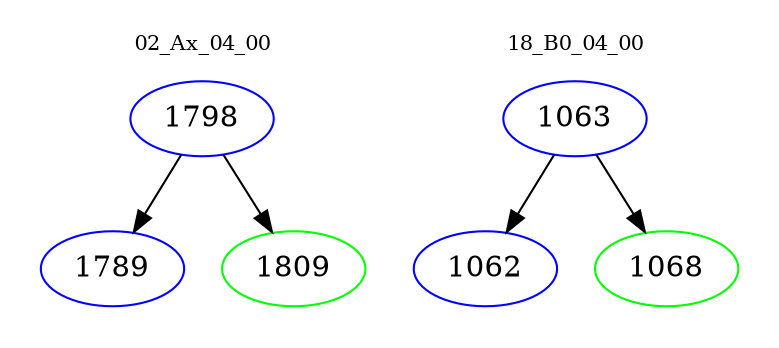 digraph{
subgraph cluster_0 {
color = white
label = "02_Ax_04_00";
fontsize=10;
T0_1798 [label="1798", color="blue"]
T0_1798 -> T0_1789 [color="black"]
T0_1789 [label="1789", color="blue"]
T0_1798 -> T0_1809 [color="black"]
T0_1809 [label="1809", color="green"]
}
subgraph cluster_1 {
color = white
label = "18_B0_04_00";
fontsize=10;
T1_1063 [label="1063", color="blue"]
T1_1063 -> T1_1062 [color="black"]
T1_1062 [label="1062", color="blue"]
T1_1063 -> T1_1068 [color="black"]
T1_1068 [label="1068", color="green"]
}
}
